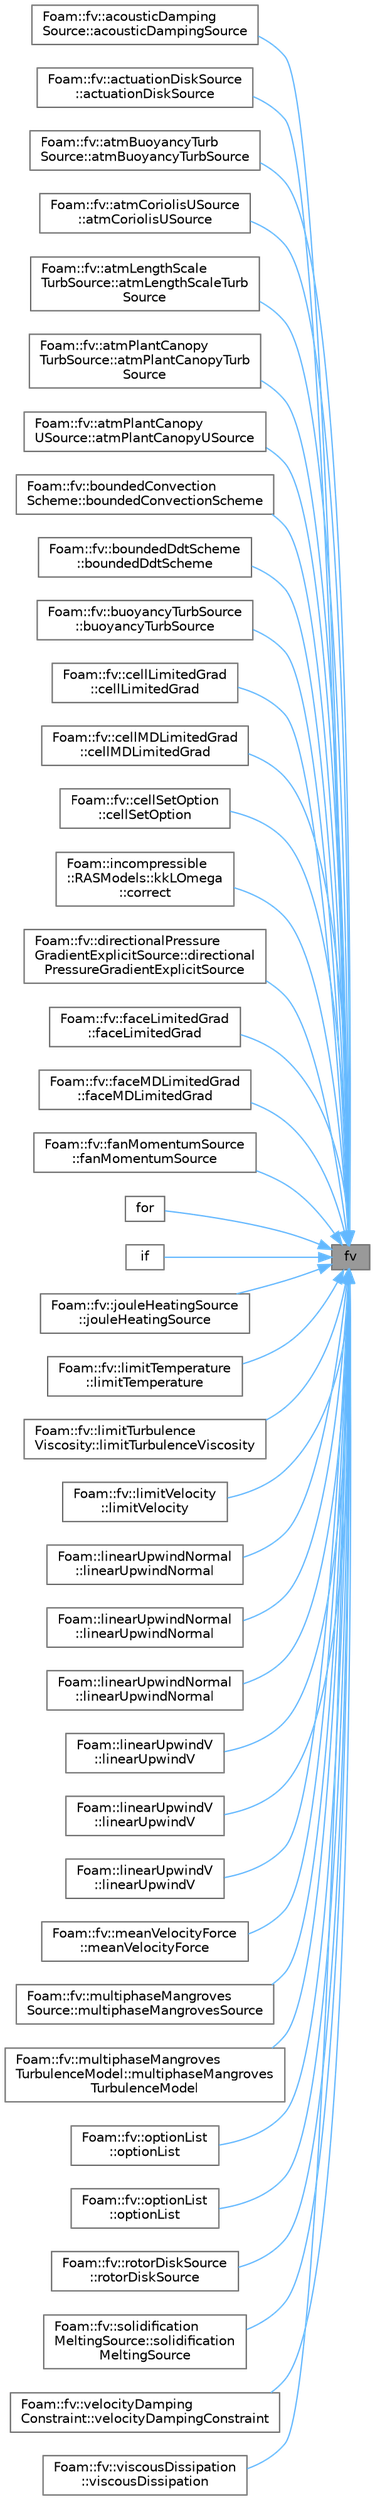 digraph "fv"
{
 // LATEX_PDF_SIZE
  bgcolor="transparent";
  edge [fontname=Helvetica,fontsize=10,labelfontname=Helvetica,labelfontsize=10];
  node [fontname=Helvetica,fontsize=10,shape=box,height=0.2,width=0.4];
  rankdir="RL";
  Node1 [id="Node000001",label="fv",height=0.2,width=0.4,color="gray40", fillcolor="grey60", style="filled", fontcolor="black",tooltip=" "];
  Node1 -> Node2 [id="edge1_Node000001_Node000002",dir="back",color="steelblue1",style="solid",tooltip=" "];
  Node2 [id="Node000002",label="Foam::fv::acousticDamping\lSource::acousticDampingSource",height=0.2,width=0.4,color="grey40", fillcolor="white", style="filled",URL="$classFoam_1_1fv_1_1acousticDampingSource.html#a53a05a70bffa4d1bc6a69216b490f122",tooltip=" "];
  Node1 -> Node3 [id="edge2_Node000001_Node000003",dir="back",color="steelblue1",style="solid",tooltip=" "];
  Node3 [id="Node000003",label="Foam::fv::actuationDiskSource\l::actuationDiskSource",height=0.2,width=0.4,color="grey40", fillcolor="white", style="filled",URL="$classFoam_1_1fv_1_1actuationDiskSource.html#a37b362abd3d15583b0316dd693708645",tooltip=" "];
  Node1 -> Node4 [id="edge3_Node000001_Node000004",dir="back",color="steelblue1",style="solid",tooltip=" "];
  Node4 [id="Node000004",label="Foam::fv::atmBuoyancyTurb\lSource::atmBuoyancyTurbSource",height=0.2,width=0.4,color="grey40", fillcolor="white", style="filled",URL="$classFoam_1_1fv_1_1atmBuoyancyTurbSource.html#ac9b18b9054a45e91f007acefc2f43ef0",tooltip=" "];
  Node1 -> Node5 [id="edge4_Node000001_Node000005",dir="back",color="steelblue1",style="solid",tooltip=" "];
  Node5 [id="Node000005",label="Foam::fv::atmCoriolisUSource\l::atmCoriolisUSource",height=0.2,width=0.4,color="grey40", fillcolor="white", style="filled",URL="$classFoam_1_1fv_1_1atmCoriolisUSource.html#aafbd3102e348aef10351dac3b9590c69",tooltip=" "];
  Node1 -> Node6 [id="edge5_Node000001_Node000006",dir="back",color="steelblue1",style="solid",tooltip=" "];
  Node6 [id="Node000006",label="Foam::fv::atmLengthScale\lTurbSource::atmLengthScaleTurb\lSource",height=0.2,width=0.4,color="grey40", fillcolor="white", style="filled",URL="$classFoam_1_1fv_1_1atmLengthScaleTurbSource.html#a30a5abcf9f4abde816a5bdda3e8cfccd",tooltip=" "];
  Node1 -> Node7 [id="edge6_Node000001_Node000007",dir="back",color="steelblue1",style="solid",tooltip=" "];
  Node7 [id="Node000007",label="Foam::fv::atmPlantCanopy\lTurbSource::atmPlantCanopyTurb\lSource",height=0.2,width=0.4,color="grey40", fillcolor="white", style="filled",URL="$classFoam_1_1fv_1_1atmPlantCanopyTurbSource.html#a9f87ae5cddedbad8f622e5fdb4d71540",tooltip=" "];
  Node1 -> Node8 [id="edge7_Node000001_Node000008",dir="back",color="steelblue1",style="solid",tooltip=" "];
  Node8 [id="Node000008",label="Foam::fv::atmPlantCanopy\lUSource::atmPlantCanopyUSource",height=0.2,width=0.4,color="grey40", fillcolor="white", style="filled",URL="$classFoam_1_1fv_1_1atmPlantCanopyUSource.html#a368310da6e0a515efd944fde03252631",tooltip=" "];
  Node1 -> Node9 [id="edge8_Node000001_Node000009",dir="back",color="steelblue1",style="solid",tooltip=" "];
  Node9 [id="Node000009",label="Foam::fv::boundedConvection\lScheme::boundedConvectionScheme",height=0.2,width=0.4,color="grey40", fillcolor="white", style="filled",URL="$classFoam_1_1fv_1_1boundedConvectionScheme.html#a0fe2c447c65b1cd96757b5b4887d3720",tooltip=" "];
  Node1 -> Node10 [id="edge9_Node000001_Node000010",dir="back",color="steelblue1",style="solid",tooltip=" "];
  Node10 [id="Node000010",label="Foam::fv::boundedDdtScheme\l::boundedDdtScheme",height=0.2,width=0.4,color="grey40", fillcolor="white", style="filled",URL="$classFoam_1_1fv_1_1boundedDdtScheme.html#a2b47922343bb62ccd1091a990ef25fb4",tooltip=" "];
  Node1 -> Node11 [id="edge10_Node000001_Node000011",dir="back",color="steelblue1",style="solid",tooltip=" "];
  Node11 [id="Node000011",label="Foam::fv::buoyancyTurbSource\l::buoyancyTurbSource",height=0.2,width=0.4,color="grey40", fillcolor="white", style="filled",URL="$classFoam_1_1fv_1_1buoyancyTurbSource.html#a41e72a3b204248758b96d87b806b5b19",tooltip=" "];
  Node1 -> Node12 [id="edge11_Node000001_Node000012",dir="back",color="steelblue1",style="solid",tooltip=" "];
  Node12 [id="Node000012",label="Foam::fv::cellLimitedGrad\l::cellLimitedGrad",height=0.2,width=0.4,color="grey40", fillcolor="white", style="filled",URL="$classFoam_1_1fv_1_1cellLimitedGrad.html#abfef60cfd8d9851068ecc0523108c0e5",tooltip=" "];
  Node1 -> Node13 [id="edge12_Node000001_Node000013",dir="back",color="steelblue1",style="solid",tooltip=" "];
  Node13 [id="Node000013",label="Foam::fv::cellMDLimitedGrad\l::cellMDLimitedGrad",height=0.2,width=0.4,color="grey40", fillcolor="white", style="filled",URL="$classFoam_1_1fv_1_1cellMDLimitedGrad.html#a4df8c16130d4861528fde30b134a4602",tooltip=" "];
  Node1 -> Node14 [id="edge13_Node000001_Node000014",dir="back",color="steelblue1",style="solid",tooltip=" "];
  Node14 [id="Node000014",label="Foam::fv::cellSetOption\l::cellSetOption",height=0.2,width=0.4,color="grey40", fillcolor="white", style="filled",URL="$classFoam_1_1fv_1_1cellSetOption.html#a7d925e380a1fb1d2a09592f3112a6a25",tooltip=" "];
  Node1 -> Node15 [id="edge14_Node000001_Node000015",dir="back",color="steelblue1",style="solid",tooltip=" "];
  Node15 [id="Node000015",label="Foam::incompressible\l::RASModels::kkLOmega\l::correct",height=0.2,width=0.4,color="grey40", fillcolor="white", style="filled",URL="$classFoam_1_1incompressible_1_1RASModels_1_1kkLOmega.html#a3ae44b28050c3aa494c1d8e18cf618c1",tooltip=" "];
  Node1 -> Node16 [id="edge15_Node000001_Node000016",dir="back",color="steelblue1",style="solid",tooltip=" "];
  Node16 [id="Node000016",label="Foam::fv::directionalPressure\lGradientExplicitSource::directional\lPressureGradientExplicitSource",height=0.2,width=0.4,color="grey40", fillcolor="white", style="filled",URL="$classFoam_1_1fv_1_1directionalPressureGradientExplicitSource.html#a1eeb3338b63d92bdafb2038b2be9ce16",tooltip=" "];
  Node1 -> Node17 [id="edge16_Node000001_Node000017",dir="back",color="steelblue1",style="solid",tooltip=" "];
  Node17 [id="Node000017",label="Foam::fv::faceLimitedGrad\l::faceLimitedGrad",height=0.2,width=0.4,color="grey40", fillcolor="white", style="filled",URL="$classFoam_1_1fv_1_1faceLimitedGrad.html#a9f6a126bb415f32d7aced2bee23cee6d",tooltip=" "];
  Node1 -> Node18 [id="edge17_Node000001_Node000018",dir="back",color="steelblue1",style="solid",tooltip=" "];
  Node18 [id="Node000018",label="Foam::fv::faceMDLimitedGrad\l::faceMDLimitedGrad",height=0.2,width=0.4,color="grey40", fillcolor="white", style="filled",URL="$classFoam_1_1fv_1_1faceMDLimitedGrad.html#aecf7b64b1344ae4051c618f31b52ce53",tooltip=" "];
  Node1 -> Node19 [id="edge18_Node000001_Node000019",dir="back",color="steelblue1",style="solid",tooltip=" "];
  Node19 [id="Node000019",label="Foam::fv::fanMomentumSource\l::fanMomentumSource",height=0.2,width=0.4,color="grey40", fillcolor="white", style="filled",URL="$classFoam_1_1fv_1_1fanMomentumSource.html#a1a0caaa96a289b76c8db83f798f705e6",tooltip=" "];
  Node1 -> Node20 [id="edge19_Node000001_Node000020",dir="back",color="steelblue1",style="solid",tooltip=" "];
  Node20 [id="Node000020",label="for",height=0.2,width=0.4,color="grey40", fillcolor="white", style="filled",URL="$readKivaGrid_8H.html#ad479eb5a9201d048935c6e155ab02e8a",tooltip=" "];
  Node1 -> Node21 [id="edge20_Node000001_Node000021",dir="back",color="steelblue1",style="solid",tooltip=" "];
  Node21 [id="Node000021",label="if",height=0.2,width=0.4,color="grey40", fillcolor="white", style="filled",URL="$checkPatch_8H.html#a1fdc22027e8cb09a40a298042a8c9b5b",tooltip=" "];
  Node1 -> Node22 [id="edge21_Node000001_Node000022",dir="back",color="steelblue1",style="solid",tooltip=" "];
  Node22 [id="Node000022",label="Foam::fv::jouleHeatingSource\l::jouleHeatingSource",height=0.2,width=0.4,color="grey40", fillcolor="white", style="filled",URL="$classFoam_1_1fv_1_1jouleHeatingSource.html#ab6f267869143700e7c6c0ca9088a5def",tooltip=" "];
  Node1 -> Node23 [id="edge22_Node000001_Node000023",dir="back",color="steelblue1",style="solid",tooltip=" "];
  Node23 [id="Node000023",label="Foam::fv::limitTemperature\l::limitTemperature",height=0.2,width=0.4,color="grey40", fillcolor="white", style="filled",URL="$classFoam_1_1fv_1_1limitTemperature.html#a8a3221fc200338b09ec3d01c6a36cfc2",tooltip=" "];
  Node1 -> Node24 [id="edge23_Node000001_Node000024",dir="back",color="steelblue1",style="solid",tooltip=" "];
  Node24 [id="Node000024",label="Foam::fv::limitTurbulence\lViscosity::limitTurbulenceViscosity",height=0.2,width=0.4,color="grey40", fillcolor="white", style="filled",URL="$classFoam_1_1fv_1_1limitTurbulenceViscosity.html#a30099406dd6fa3c1e78ad587f6c8977e",tooltip=" "];
  Node1 -> Node25 [id="edge24_Node000001_Node000025",dir="back",color="steelblue1",style="solid",tooltip=" "];
  Node25 [id="Node000025",label="Foam::fv::limitVelocity\l::limitVelocity",height=0.2,width=0.4,color="grey40", fillcolor="white", style="filled",URL="$classFoam_1_1fv_1_1limitVelocity.html#a7ffc5bc1620eb050ef9c89cea9604d69",tooltip=" "];
  Node1 -> Node26 [id="edge25_Node000001_Node000026",dir="back",color="steelblue1",style="solid",tooltip=" "];
  Node26 [id="Node000026",label="Foam::linearUpwindNormal\l::linearUpwindNormal",height=0.2,width=0.4,color="grey40", fillcolor="white", style="filled",URL="$classFoam_1_1linearUpwindNormal.html#aafdbcb76903525793ec94d7c17acf848",tooltip=" "];
  Node1 -> Node27 [id="edge26_Node000001_Node000027",dir="back",color="steelblue1",style="solid",tooltip=" "];
  Node27 [id="Node000027",label="Foam::linearUpwindNormal\l::linearUpwindNormal",height=0.2,width=0.4,color="grey40", fillcolor="white", style="filled",URL="$classFoam_1_1linearUpwindNormal.html#a1e41ff9c526edf7a4f40c7596eb05a4c",tooltip=" "];
  Node1 -> Node28 [id="edge27_Node000001_Node000028",dir="back",color="steelblue1",style="solid",tooltip=" "];
  Node28 [id="Node000028",label="Foam::linearUpwindNormal\l::linearUpwindNormal",height=0.2,width=0.4,color="grey40", fillcolor="white", style="filled",URL="$classFoam_1_1linearUpwindNormal.html#a1c01d4a1efe4f0909ab5f6193a912e49",tooltip=" "];
  Node1 -> Node29 [id="edge28_Node000001_Node000029",dir="back",color="steelblue1",style="solid",tooltip=" "];
  Node29 [id="Node000029",label="Foam::linearUpwindV\l::linearUpwindV",height=0.2,width=0.4,color="grey40", fillcolor="white", style="filled",URL="$classFoam_1_1linearUpwindV.html#a5f4255f4e857947c52d3c34dcd456be0",tooltip=" "];
  Node1 -> Node30 [id="edge29_Node000001_Node000030",dir="back",color="steelblue1",style="solid",tooltip=" "];
  Node30 [id="Node000030",label="Foam::linearUpwindV\l::linearUpwindV",height=0.2,width=0.4,color="grey40", fillcolor="white", style="filled",URL="$classFoam_1_1linearUpwindV.html#af5e0503d1c2017b2499a5eaa5218d52c",tooltip=" "];
  Node1 -> Node31 [id="edge30_Node000001_Node000031",dir="back",color="steelblue1",style="solid",tooltip=" "];
  Node31 [id="Node000031",label="Foam::linearUpwindV\l::linearUpwindV",height=0.2,width=0.4,color="grey40", fillcolor="white", style="filled",URL="$classFoam_1_1linearUpwindV.html#ab0adb46828fcf7641c9e3c2d5e27cc19",tooltip=" "];
  Node1 -> Node32 [id="edge31_Node000001_Node000032",dir="back",color="steelblue1",style="solid",tooltip=" "];
  Node32 [id="Node000032",label="Foam::fv::meanVelocityForce\l::meanVelocityForce",height=0.2,width=0.4,color="grey40", fillcolor="white", style="filled",URL="$classFoam_1_1fv_1_1meanVelocityForce.html#a328b38cb6131369e2de13db01d24ad00",tooltip=" "];
  Node1 -> Node33 [id="edge32_Node000001_Node000033",dir="back",color="steelblue1",style="solid",tooltip=" "];
  Node33 [id="Node000033",label="Foam::fv::multiphaseMangroves\lSource::multiphaseMangrovesSource",height=0.2,width=0.4,color="grey40", fillcolor="white", style="filled",URL="$classFoam_1_1fv_1_1multiphaseMangrovesSource.html#a9f4d698824eafbdf37a8fa390c59ab90",tooltip=" "];
  Node1 -> Node34 [id="edge33_Node000001_Node000034",dir="back",color="steelblue1",style="solid",tooltip=" "];
  Node34 [id="Node000034",label="Foam::fv::multiphaseMangroves\lTurbulenceModel::multiphaseMangroves\lTurbulenceModel",height=0.2,width=0.4,color="grey40", fillcolor="white", style="filled",URL="$classFoam_1_1fv_1_1multiphaseMangrovesTurbulenceModel.html#a636a8f2231773503d6a3feb48d3ee5f3",tooltip=" "];
  Node1 -> Node35 [id="edge34_Node000001_Node000035",dir="back",color="steelblue1",style="solid",tooltip=" "];
  Node35 [id="Node000035",label="Foam::fv::optionList\l::optionList",height=0.2,width=0.4,color="grey40", fillcolor="white", style="filled",URL="$classFoam_1_1fv_1_1optionList.html#ae9b056acb469f283dc203cf4b88680f3",tooltip=" "];
  Node1 -> Node36 [id="edge35_Node000001_Node000036",dir="back",color="steelblue1",style="solid",tooltip=" "];
  Node36 [id="Node000036",label="Foam::fv::optionList\l::optionList",height=0.2,width=0.4,color="grey40", fillcolor="white", style="filled",URL="$classFoam_1_1fv_1_1optionList.html#a9576dfd4952823da9c567d527de185d7",tooltip=" "];
  Node1 -> Node37 [id="edge36_Node000001_Node000037",dir="back",color="steelblue1",style="solid",tooltip=" "];
  Node37 [id="Node000037",label="Foam::fv::rotorDiskSource\l::rotorDiskSource",height=0.2,width=0.4,color="grey40", fillcolor="white", style="filled",URL="$classFoam_1_1fv_1_1rotorDiskSource.html#a054047abf490ccb40e2fa79bf5342436",tooltip=" "];
  Node1 -> Node38 [id="edge37_Node000001_Node000038",dir="back",color="steelblue1",style="solid",tooltip=" "];
  Node38 [id="Node000038",label="Foam::fv::solidification\lMeltingSource::solidification\lMeltingSource",height=0.2,width=0.4,color="grey40", fillcolor="white", style="filled",URL="$classFoam_1_1fv_1_1solidificationMeltingSource.html#a10534420c378499d12763983dfc41687",tooltip=" "];
  Node1 -> Node39 [id="edge38_Node000001_Node000039",dir="back",color="steelblue1",style="solid",tooltip=" "];
  Node39 [id="Node000039",label="Foam::fv::velocityDamping\lConstraint::velocityDampingConstraint",height=0.2,width=0.4,color="grey40", fillcolor="white", style="filled",URL="$classFoam_1_1fv_1_1velocityDampingConstraint.html#a4d45edb1cfbdb3888bf677267c9711e4",tooltip=" "];
  Node1 -> Node40 [id="edge39_Node000001_Node000040",dir="back",color="steelblue1",style="solid",tooltip=" "];
  Node40 [id="Node000040",label="Foam::fv::viscousDissipation\l::viscousDissipation",height=0.2,width=0.4,color="grey40", fillcolor="white", style="filled",URL="$classFoam_1_1fv_1_1viscousDissipation.html#ad19ca4f2b6d3c707d8eca89ab93f2315",tooltip=" "];
}
